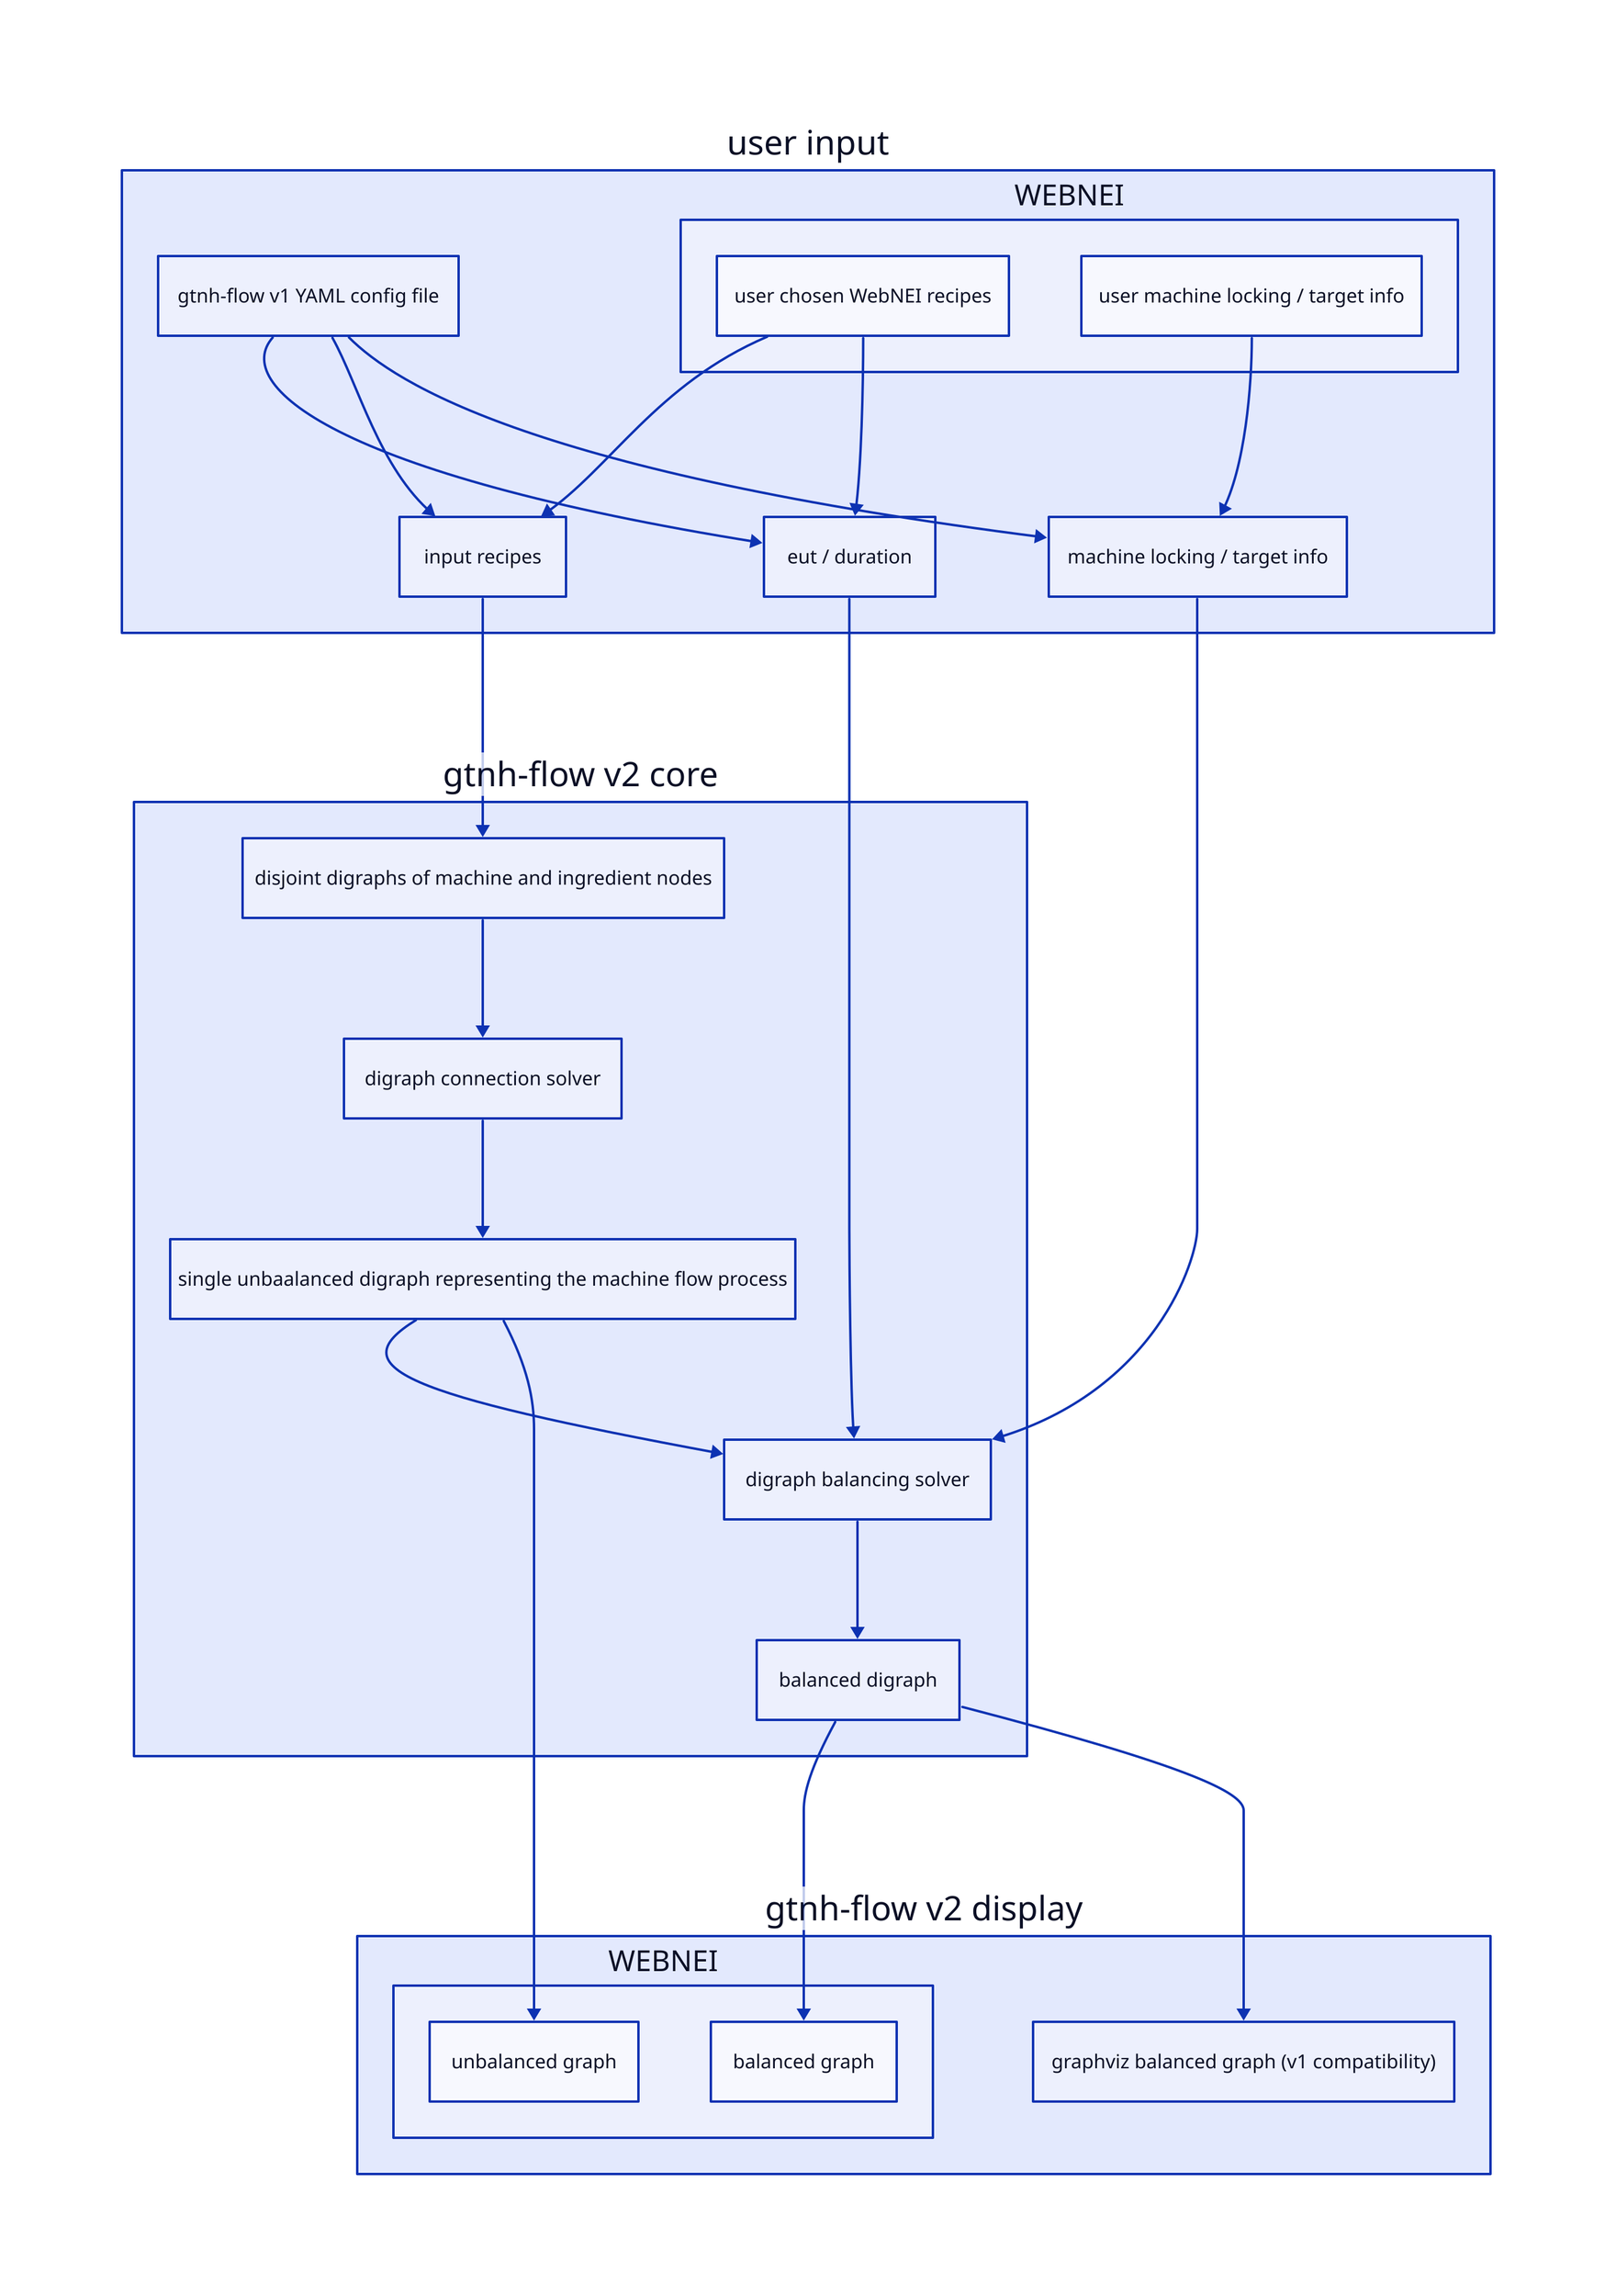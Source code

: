 USR: user input {
    FLOWv1: gtnh-flow v1 YAML config file
    WEBNEI: {
        NEI: user chosen WebNEI recipes
        UM: user machine locking / target info
    }
    IR: input recipes
    ED: eut / duration
    ML: machine locking / target info
    FLOWv1 -> ED
    FLOWv1 -> IR
    FLOWv1 -> ML
    WEBNEI.NEI -> IR
    WEBNEI.NEI -> ED
    WEBNEI.UM -> ML
}

CORE: gtnh-flow v2 core {
    DJ: disjoint digraphs of machine and ingredient nodes
    GCS: digraph connection solver
    SG: single unbaalanced digraph representing the machine flow process
    GBS: digraph balancing solver
    BG: balanced digraph
    DJ -> GCS
    GCS -> SG
    SG -> GBS
    GBS -> BG
}
USR.IR -> CORE.DJ
USR.ED -> CORE.GBS
USR.ML -> CORE.GBS

DIS: gtnh-flow v2 display {
    WEBNEI {
        UG: unbalanced graph
        BG: balanced graph
    }
    GBG: graphviz balanced graph (v1 compatibility)
}
CORE.SG -> DIS.WEBNEI.UG
CORE.BG -> DIS.WEBNEI.BG
CORE.BG -> DIS.GBG
